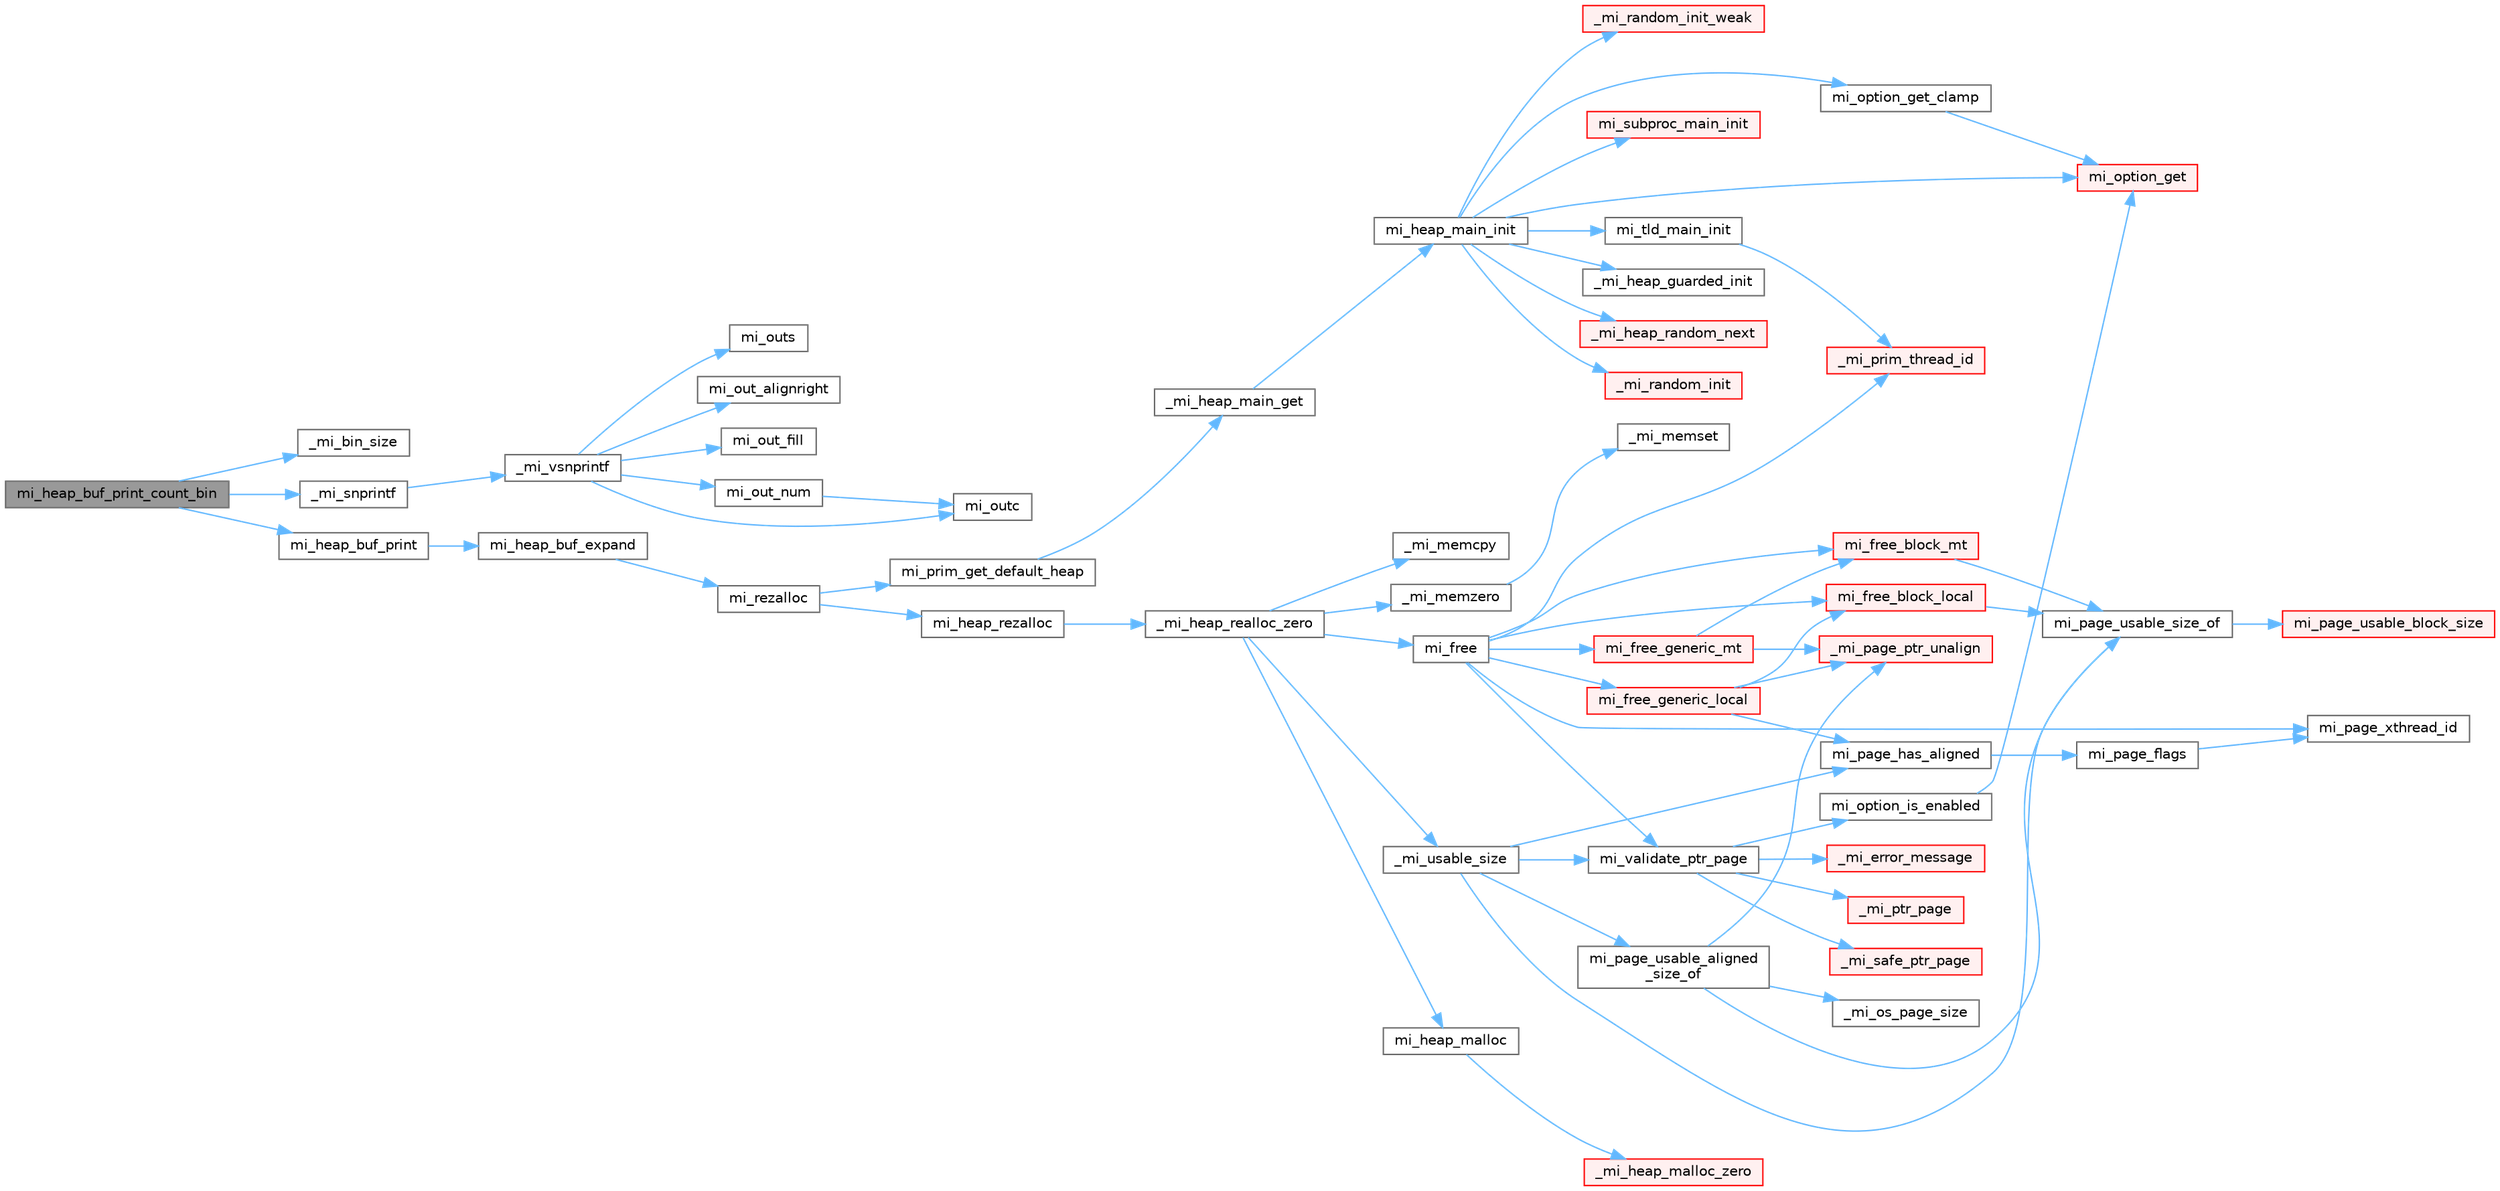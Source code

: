 digraph "mi_heap_buf_print_count_bin"
{
 // LATEX_PDF_SIZE
  bgcolor="transparent";
  edge [fontname=Helvetica,fontsize=10,labelfontname=Helvetica,labelfontsize=10];
  node [fontname=Helvetica,fontsize=10,shape=box,height=0.2,width=0.4];
  rankdir="LR";
  Node1 [id="Node000001",label="mi_heap_buf_print_count_bin",height=0.2,width=0.4,color="gray40", fillcolor="grey60", style="filled", fontcolor="black",tooltip=" "];
  Node1 -> Node2 [id="edge64_Node000001_Node000002",color="steelblue1",style="solid",tooltip=" "];
  Node2 [id="Node000002",label="_mi_bin_size",height=0.2,width=0.4,color="grey40", fillcolor="white", style="filled",URL="$page-queue_8c.html#a86f4f784ba679c7ccd06aec087d066a4",tooltip=" "];
  Node1 -> Node3 [id="edge65_Node000001_Node000003",color="steelblue1",style="solid",tooltip=" "];
  Node3 [id="Node000003",label="_mi_snprintf",height=0.2,width=0.4,color="grey40", fillcolor="white", style="filled",URL="$libc_8c.html#a6c2f4673e3317f332571bc1bec18c49b",tooltip=" "];
  Node3 -> Node4 [id="edge66_Node000003_Node000004",color="steelblue1",style="solid",tooltip=" "];
  Node4 [id="Node000004",label="_mi_vsnprintf",height=0.2,width=0.4,color="grey40", fillcolor="white", style="filled",URL="$libc_8c.html#a8991188606f00dc8665aa14d8e7dab83",tooltip=" "];
  Node4 -> Node5 [id="edge67_Node000004_Node000005",color="steelblue1",style="solid",tooltip=" "];
  Node5 [id="Node000005",label="mi_out_alignright",height=0.2,width=0.4,color="grey40", fillcolor="white", style="filled",URL="$libc_8c.html#ad685676d3f84c5cd4dfa7827c23bd5f8",tooltip=" "];
  Node4 -> Node6 [id="edge68_Node000004_Node000006",color="steelblue1",style="solid",tooltip=" "];
  Node6 [id="Node000006",label="mi_out_fill",height=0.2,width=0.4,color="grey40", fillcolor="white", style="filled",URL="$libc_8c.html#aa0ad53a34be55c1788f02c39458eaae2",tooltip=" "];
  Node4 -> Node7 [id="edge69_Node000004_Node000007",color="steelblue1",style="solid",tooltip=" "];
  Node7 [id="Node000007",label="mi_out_num",height=0.2,width=0.4,color="grey40", fillcolor="white", style="filled",URL="$libc_8c.html#a94c4b54180b0199b5ccafd9873ebf4b6",tooltip=" "];
  Node7 -> Node8 [id="edge70_Node000007_Node000008",color="steelblue1",style="solid",tooltip=" "];
  Node8 [id="Node000008",label="mi_outc",height=0.2,width=0.4,color="grey40", fillcolor="white", style="filled",URL="$libc_8c.html#a623f4757c3652532d609471b123b2a38",tooltip=" "];
  Node4 -> Node8 [id="edge71_Node000004_Node000008",color="steelblue1",style="solid",tooltip=" "];
  Node4 -> Node9 [id="edge72_Node000004_Node000009",color="steelblue1",style="solid",tooltip=" "];
  Node9 [id="Node000009",label="mi_outs",height=0.2,width=0.4,color="grey40", fillcolor="white", style="filled",URL="$libc_8c.html#a1ffb38103615c2e8069c56410328ffe9",tooltip=" "];
  Node1 -> Node10 [id="edge73_Node000001_Node000010",color="steelblue1",style="solid",tooltip=" "];
  Node10 [id="Node000010",label="mi_heap_buf_print",height=0.2,width=0.4,color="grey40", fillcolor="white", style="filled",URL="$stats_8c.html#a7590bc0a639285c6cce9a5d0f327c45c",tooltip=" "];
  Node10 -> Node11 [id="edge74_Node000010_Node000011",color="steelblue1",style="solid",tooltip=" "];
  Node11 [id="Node000011",label="mi_heap_buf_expand",height=0.2,width=0.4,color="grey40", fillcolor="white", style="filled",URL="$stats_8c.html#af57cc274df70c4309e1d0e92a06c52f1",tooltip=" "];
  Node11 -> Node12 [id="edge75_Node000011_Node000012",color="steelblue1",style="solid",tooltip=" "];
  Node12 [id="Node000012",label="mi_rezalloc",height=0.2,width=0.4,color="grey40", fillcolor="white", style="filled",URL="$group__zeroinit.html#gadfd34cd7b4f2bbda7ae06367a6360756",tooltip=" "];
  Node12 -> Node13 [id="edge76_Node000012_Node000013",color="steelblue1",style="solid",tooltip=" "];
  Node13 [id="Node000013",label="mi_heap_rezalloc",height=0.2,width=0.4,color="grey40", fillcolor="white", style="filled",URL="$group__zeroinit.html#ga8d8b7ebb24b513cd84d1a696048da60d",tooltip=" "];
  Node13 -> Node14 [id="edge77_Node000013_Node000014",color="steelblue1",style="solid",tooltip=" "];
  Node14 [id="Node000014",label="_mi_heap_realloc_zero",height=0.2,width=0.4,color="grey40", fillcolor="white", style="filled",URL="$alloc_8c.html#aa0a502a8b4b3af96fbc3bc6a0cf2e092",tooltip=" "];
  Node14 -> Node15 [id="edge78_Node000014_Node000015",color="steelblue1",style="solid",tooltip=" "];
  Node15 [id="Node000015",label="_mi_memcpy",height=0.2,width=0.4,color="grey40", fillcolor="white", style="filled",URL="$_e_a_s_t_l_2packages_2mimalloc_2include_2mimalloc_2internal_8h.html#aced8405f24c39af46117066bb1633924",tooltip=" "];
  Node14 -> Node16 [id="edge79_Node000014_Node000016",color="steelblue1",style="solid",tooltip=" "];
  Node16 [id="Node000016",label="_mi_memzero",height=0.2,width=0.4,color="grey40", fillcolor="white", style="filled",URL="$_e_a_s_t_l_2packages_2mimalloc_2include_2mimalloc_2internal_8h.html#a621a19b2339e1a1d23f8bc1a96eb3b54",tooltip=" "];
  Node16 -> Node17 [id="edge80_Node000016_Node000017",color="steelblue1",style="solid",tooltip=" "];
  Node17 [id="Node000017",label="_mi_memset",height=0.2,width=0.4,color="grey40", fillcolor="white", style="filled",URL="$_e_a_s_t_l_2packages_2mimalloc_2include_2mimalloc_2internal_8h.html#ae042f084f894809035813d45e3c43561",tooltip=" "];
  Node14 -> Node18 [id="edge81_Node000014_Node000018",color="steelblue1",style="solid",tooltip=" "];
  Node18 [id="Node000018",label="_mi_usable_size",height=0.2,width=0.4,color="grey40", fillcolor="white", style="filled",URL="$free_8c.html#ad2304b1ed3a49b8c20e550c060d5627d",tooltip=" "];
  Node18 -> Node19 [id="edge82_Node000018_Node000019",color="steelblue1",style="solid",tooltip=" "];
  Node19 [id="Node000019",label="mi_page_has_aligned",height=0.2,width=0.4,color="grey40", fillcolor="white", style="filled",URL="$_e_a_s_t_l_2packages_2mimalloc_2include_2mimalloc_2internal_8h.html#ae0b5641b1e2fabf59c84685e08520852",tooltip=" "];
  Node19 -> Node20 [id="edge83_Node000019_Node000020",color="steelblue1",style="solid",tooltip=" "];
  Node20 [id="Node000020",label="mi_page_flags",height=0.2,width=0.4,color="grey40", fillcolor="white", style="filled",URL="$_e_a_s_t_l_2packages_2mimalloc_2include_2mimalloc_2internal_8h.html#a3d26e50ecf7ae2045d2a6dc69c3c30c8",tooltip=" "];
  Node20 -> Node21 [id="edge84_Node000020_Node000021",color="steelblue1",style="solid",tooltip=" "];
  Node21 [id="Node000021",label="mi_page_xthread_id",height=0.2,width=0.4,color="grey40", fillcolor="white", style="filled",URL="$_e_a_s_t_l_2packages_2mimalloc_2include_2mimalloc_2internal_8h.html#af15a53be4fb9aa00af3c25632b1b1dac",tooltip=" "];
  Node18 -> Node22 [id="edge85_Node000018_Node000022",color="steelblue1",style="solid",tooltip=" "];
  Node22 [id="Node000022",label="mi_page_usable_aligned\l_size_of",height=0.2,width=0.4,color="grey40", fillcolor="white", style="filled",URL="$free_8c.html#a85c1b5ab3965f4a581f194aa06d0cf45",tooltip=" "];
  Node22 -> Node23 [id="edge86_Node000022_Node000023",color="steelblue1",style="solid",tooltip=" "];
  Node23 [id="Node000023",label="_mi_os_page_size",height=0.2,width=0.4,color="grey40", fillcolor="white", style="filled",URL="$os_8c.html#a723e4c95209d4c6282b53317473e83d5",tooltip=" "];
  Node22 -> Node24 [id="edge87_Node000022_Node000024",color="steelblue1",style="solid",tooltip=" "];
  Node24 [id="Node000024",label="_mi_page_ptr_unalign",height=0.2,width=0.4,color="red", fillcolor="#FFF0F0", style="filled",URL="$free_8c.html#a02c896f799e571b628b2d7747ca9f771",tooltip=" "];
  Node22 -> Node27 [id="edge88_Node000022_Node000027",color="steelblue1",style="solid",tooltip=" "];
  Node27 [id="Node000027",label="mi_page_usable_size_of",height=0.2,width=0.4,color="grey40", fillcolor="white", style="filled",URL="$free_8c.html#a26335e66b160c5319806a2e33f7b70e7",tooltip=" "];
  Node27 -> Node28 [id="edge89_Node000027_Node000028",color="steelblue1",style="solid",tooltip=" "];
  Node28 [id="Node000028",label="mi_page_usable_block_size",height=0.2,width=0.4,color="red", fillcolor="#FFF0F0", style="filled",URL="$_e_a_s_t_l_2packages_2mimalloc_2include_2mimalloc_2internal_8h.html#a432abca03d059a7d40d8d39617afc8f7",tooltip=" "];
  Node18 -> Node27 [id="edge90_Node000018_Node000027",color="steelblue1",style="solid",tooltip=" "];
  Node18 -> Node29 [id="edge91_Node000018_Node000029",color="steelblue1",style="solid",tooltip=" "];
  Node29 [id="Node000029",label="mi_validate_ptr_page",height=0.2,width=0.4,color="grey40", fillcolor="white", style="filled",URL="$free_8c.html#a3c325fa47ff6342dca1b913607844b93",tooltip=" "];
  Node29 -> Node30 [id="edge92_Node000029_Node000030",color="steelblue1",style="solid",tooltip=" "];
  Node30 [id="Node000030",label="_mi_error_message",height=0.2,width=0.4,color="red", fillcolor="#FFF0F0", style="filled",URL="$options_8c.html#a2bebc073bcaac71658e57bb260c2e426",tooltip=" "];
  Node29 -> Node60 [id="edge93_Node000029_Node000060",color="steelblue1",style="solid",tooltip=" "];
  Node60 [id="Node000060",label="_mi_ptr_page",height=0.2,width=0.4,color="red", fillcolor="#FFF0F0", style="filled",URL="$_e_a_s_t_l_2packages_2mimalloc_2include_2mimalloc_2internal_8h.html#acd84a462a2045538d19ecc56e6cc29f6",tooltip=" "];
  Node29 -> Node65 [id="edge94_Node000029_Node000065",color="steelblue1",style="solid",tooltip=" "];
  Node65 [id="Node000065",label="_mi_safe_ptr_page",height=0.2,width=0.4,color="red", fillcolor="#FFF0F0", style="filled",URL="$page-map_8c.html#aa93d85305e51471aa1951ab818628a63",tooltip=" "];
  Node29 -> Node32 [id="edge95_Node000029_Node000032",color="steelblue1",style="solid",tooltip=" "];
  Node32 [id="Node000032",label="mi_option_is_enabled",height=0.2,width=0.4,color="grey40", fillcolor="white", style="filled",URL="$group__options.html#ga459ad98f18b3fc9275474807fe0ca188",tooltip=" "];
  Node32 -> Node33 [id="edge96_Node000032_Node000033",color="steelblue1",style="solid",tooltip=" "];
  Node33 [id="Node000033",label="mi_option_get",height=0.2,width=0.4,color="red", fillcolor="#FFF0F0", style="filled",URL="$group__options.html#ga7e8af195cc81d3fa64ccf2662caa565a",tooltip=" "];
  Node14 -> Node67 [id="edge97_Node000014_Node000067",color="steelblue1",style="solid",tooltip=" "];
  Node67 [id="Node000067",label="mi_free",height=0.2,width=0.4,color="grey40", fillcolor="white", style="filled",URL="$group__malloc.html#gaf2c7b89c327d1f60f59e68b9ea644d95",tooltip=" "];
  Node67 -> Node49 [id="edge98_Node000067_Node000049",color="steelblue1",style="solid",tooltip=" "];
  Node49 [id="Node000049",label="_mi_prim_thread_id",height=0.2,width=0.4,color="red", fillcolor="#FFF0F0", style="filled",URL="$prim_8h.html#a3875c92cbb791d0a7c69bc1fd2df6804",tooltip=" "];
  Node67 -> Node68 [id="edge99_Node000067_Node000068",color="steelblue1",style="solid",tooltip=" "];
  Node68 [id="Node000068",label="mi_free_block_local",height=0.2,width=0.4,color="red", fillcolor="#FFF0F0", style="filled",URL="$free_8c.html#a4ea336aeb08fb4786186f6087a751d3c",tooltip=" "];
  Node68 -> Node27 [id="edge100_Node000068_Node000027",color="steelblue1",style="solid",tooltip=" "];
  Node67 -> Node270 [id="edge101_Node000067_Node000270",color="steelblue1",style="solid",tooltip=" "];
  Node270 [id="Node000270",label="mi_free_block_mt",height=0.2,width=0.4,color="red", fillcolor="#FFF0F0", style="filled",URL="$free_8c.html#af5ffcf95b8bfc34e499ae3b203e72475",tooltip=" "];
  Node270 -> Node27 [id="edge102_Node000270_Node000027",color="steelblue1",style="solid",tooltip=" "];
  Node67 -> Node333 [id="edge103_Node000067_Node000333",color="steelblue1",style="solid",tooltip=" "];
  Node333 [id="Node000333",label="mi_free_generic_local",height=0.2,width=0.4,color="red", fillcolor="#FFF0F0", style="filled",URL="$free_8c.html#a2e61936ec89160d051a72f0d1f95424f",tooltip=" "];
  Node333 -> Node24 [id="edge104_Node000333_Node000024",color="steelblue1",style="solid",tooltip=" "];
  Node333 -> Node68 [id="edge105_Node000333_Node000068",color="steelblue1",style="solid",tooltip=" "];
  Node333 -> Node19 [id="edge106_Node000333_Node000019",color="steelblue1",style="solid",tooltip=" "];
  Node67 -> Node335 [id="edge107_Node000067_Node000335",color="steelblue1",style="solid",tooltip=" "];
  Node335 [id="Node000335",label="mi_free_generic_mt",height=0.2,width=0.4,color="red", fillcolor="#FFF0F0", style="filled",URL="$free_8c.html#acc3316883c1cf74f78cb41e5d1b46ced",tooltip=" "];
  Node335 -> Node24 [id="edge108_Node000335_Node000024",color="steelblue1",style="solid",tooltip=" "];
  Node335 -> Node270 [id="edge109_Node000335_Node000270",color="steelblue1",style="solid",tooltip=" "];
  Node67 -> Node21 [id="edge110_Node000067_Node000021",color="steelblue1",style="solid",tooltip=" "];
  Node67 -> Node29 [id="edge111_Node000067_Node000029",color="steelblue1",style="solid",tooltip=" "];
  Node14 -> Node336 [id="edge112_Node000014_Node000336",color="steelblue1",style="solid",tooltip=" "];
  Node336 [id="Node000336",label="mi_heap_malloc",height=0.2,width=0.4,color="grey40", fillcolor="white", style="filled",URL="$group__heap.html#gab374e206c7034e0d899fb934e4f4a863",tooltip=" "];
  Node336 -> Node337 [id="edge113_Node000336_Node000337",color="steelblue1",style="solid",tooltip=" "];
  Node337 [id="Node000337",label="_mi_heap_malloc_zero",height=0.2,width=0.4,color="red", fillcolor="#FFF0F0", style="filled",URL="$alloc_8c.html#a4f6dd9bc8d4e47e98566ee77883d703e",tooltip=" "];
  Node12 -> Node280 [id="edge114_Node000012_Node000280",color="steelblue1",style="solid",tooltip=" "];
  Node280 [id="Node000280",label="mi_prim_get_default_heap",height=0.2,width=0.4,color="grey40", fillcolor="white", style="filled",URL="$prim_8h.html#a986e62564728229db3ccecbd6e97fd98",tooltip=" "];
  Node280 -> Node281 [id="edge115_Node000280_Node000281",color="steelblue1",style="solid",tooltip=" "];
  Node281 [id="Node000281",label="_mi_heap_main_get",height=0.2,width=0.4,color="grey40", fillcolor="white", style="filled",URL="$_e_a_s_t_l_2packages_2mimalloc_2src_2init_8c.html#a1feeb4148fb048caf23361152895a55c",tooltip=" "];
  Node281 -> Node282 [id="edge116_Node000281_Node000282",color="steelblue1",style="solid",tooltip=" "];
  Node282 [id="Node000282",label="mi_heap_main_init",height=0.2,width=0.4,color="grey40", fillcolor="white", style="filled",URL="$_e_a_s_t_l_2packages_2mimalloc_2src_2init_8c.html#a5d8b12ae7942ecf3eb4e8ffd313a263a",tooltip=" "];
  Node282 -> Node283 [id="edge117_Node000282_Node000283",color="steelblue1",style="solid",tooltip=" "];
  Node283 [id="Node000283",label="_mi_heap_guarded_init",height=0.2,width=0.4,color="grey40", fillcolor="white", style="filled",URL="$_e_a_s_t_l_2packages_2mimalloc_2src_2init_8c.html#a70e3672a1e08dcb5e7e311d403693394",tooltip=" "];
  Node282 -> Node284 [id="edge118_Node000282_Node000284",color="steelblue1",style="solid",tooltip=" "];
  Node284 [id="Node000284",label="_mi_heap_random_next",height=0.2,width=0.4,color="red", fillcolor="#FFF0F0", style="filled",URL="$heap_8c.html#a68ddb5f2c595ea9d4e8d450342b4713c",tooltip=" "];
  Node282 -> Node290 [id="edge119_Node000282_Node000290",color="steelblue1",style="solid",tooltip=" "];
  Node290 [id="Node000290",label="_mi_random_init",height=0.2,width=0.4,color="red", fillcolor="#FFF0F0", style="filled",URL="$random_8c.html#aca9dc8a900f1b727e326063778b2eee1",tooltip=" "];
  Node282 -> Node299 [id="edge120_Node000282_Node000299",color="steelblue1",style="solid",tooltip=" "];
  Node299 [id="Node000299",label="_mi_random_init_weak",height=0.2,width=0.4,color="red", fillcolor="#FFF0F0", style="filled",URL="$random_8c.html#a6bfdbdbf180aa56ff5697e0f2e3ca49a",tooltip=" "];
  Node282 -> Node33 [id="edge121_Node000282_Node000033",color="steelblue1",style="solid",tooltip=" "];
  Node282 -> Node227 [id="edge122_Node000282_Node000227",color="steelblue1",style="solid",tooltip=" "];
  Node227 [id="Node000227",label="mi_option_get_clamp",height=0.2,width=0.4,color="grey40", fillcolor="white", style="filled",URL="$group__options.html#ga96ad9c406338bd314cfe878cfc9bf723",tooltip=" "];
  Node227 -> Node33 [id="edge123_Node000227_Node000033",color="steelblue1",style="solid",tooltip=" "];
  Node282 -> Node300 [id="edge124_Node000282_Node000300",color="steelblue1",style="solid",tooltip=" "];
  Node300 [id="Node000300",label="mi_subproc_main_init",height=0.2,width=0.4,color="red", fillcolor="#FFF0F0", style="filled",URL="$_e_a_s_t_l_2packages_2mimalloc_2src_2init_8c.html#a51b6f4fa5d8cbde3881bf41e2a9d7a73",tooltip=" "];
  Node282 -> Node302 [id="edge125_Node000282_Node000302",color="steelblue1",style="solid",tooltip=" "];
  Node302 [id="Node000302",label="mi_tld_main_init",height=0.2,width=0.4,color="grey40", fillcolor="white", style="filled",URL="$_e_a_s_t_l_2packages_2mimalloc_2src_2init_8c.html#a5b314759773d0dc745240cdf90e7f1b0",tooltip=" "];
  Node302 -> Node49 [id="edge126_Node000302_Node000049",color="steelblue1",style="solid",tooltip=" "];
}
